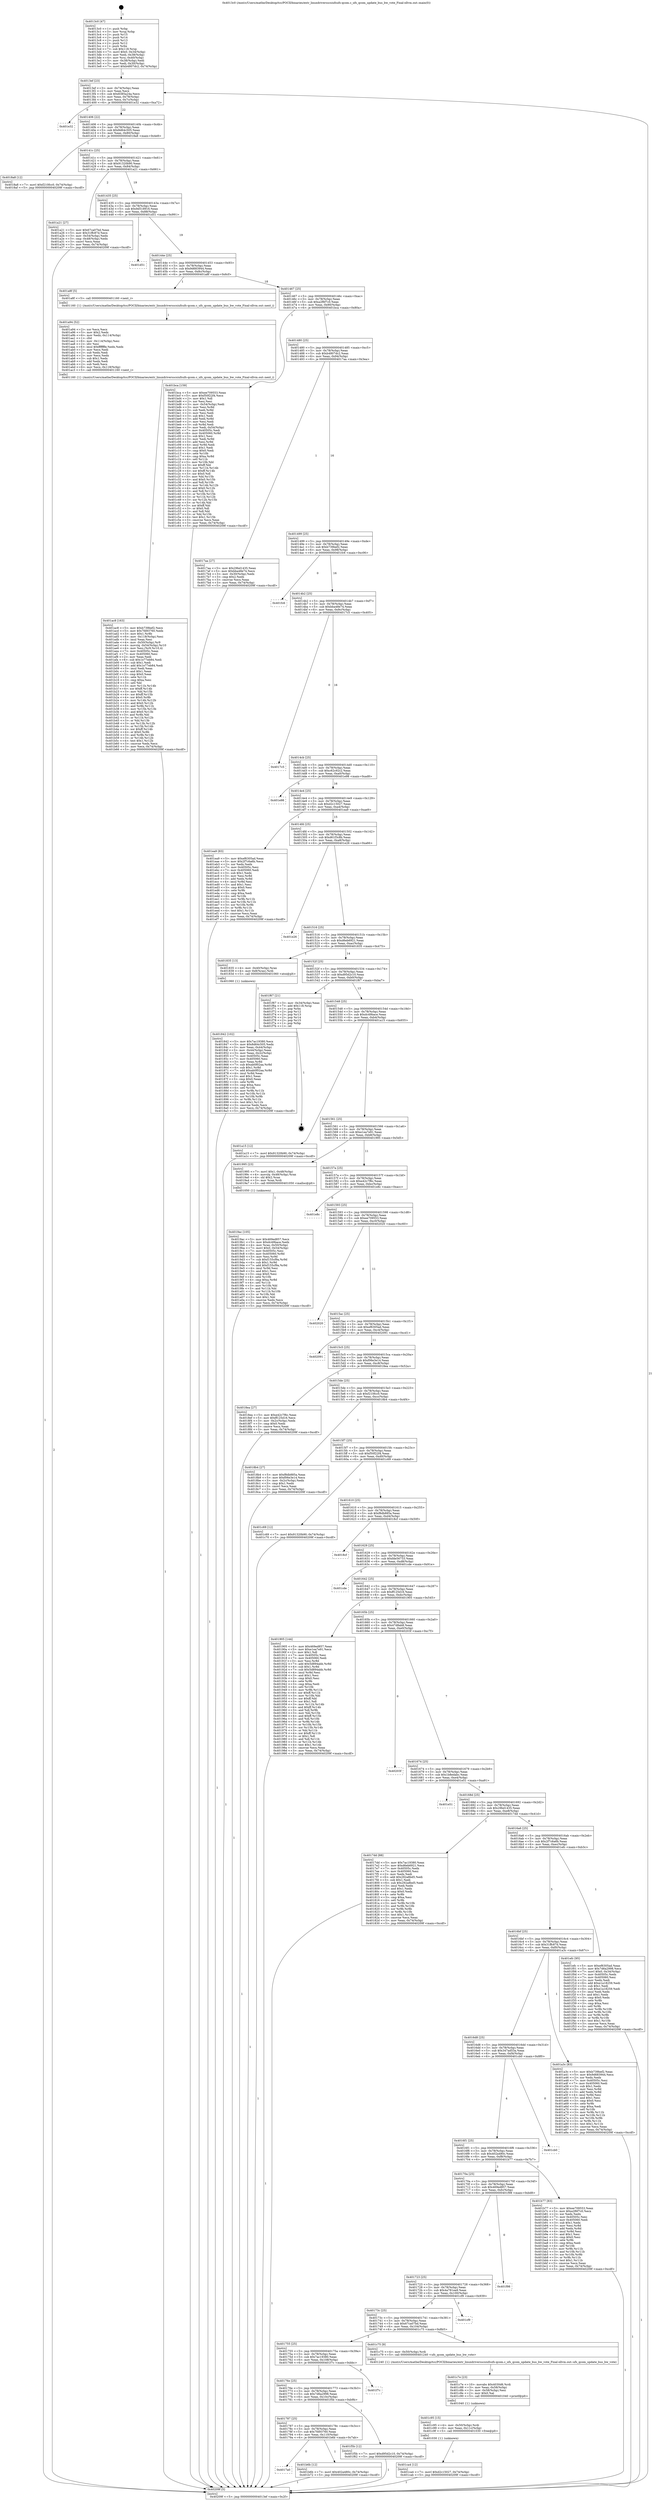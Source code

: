 digraph "0x4013c0" {
  label = "0x4013c0 (/mnt/c/Users/mathe/Desktop/tcc/POCII/binaries/extr_linuxdriversscsiufsufs-qcom.c_ufs_qcom_update_bus_bw_vote_Final-ollvm.out::main(0))"
  labelloc = "t"
  node[shape=record]

  Entry [label="",width=0.3,height=0.3,shape=circle,fillcolor=black,style=filled]
  "0x4013ef" [label="{
     0x4013ef [23]\l
     | [instrs]\l
     &nbsp;&nbsp;0x4013ef \<+3\>: mov -0x74(%rbp),%eax\l
     &nbsp;&nbsp;0x4013f2 \<+2\>: mov %eax,%ecx\l
     &nbsp;&nbsp;0x4013f4 \<+6\>: sub $0x8385a24a,%ecx\l
     &nbsp;&nbsp;0x4013fa \<+3\>: mov %eax,-0x78(%rbp)\l
     &nbsp;&nbsp;0x4013fd \<+3\>: mov %ecx,-0x7c(%rbp)\l
     &nbsp;&nbsp;0x401400 \<+6\>: je 0000000000401e32 \<main+0xa72\>\l
  }"]
  "0x401e32" [label="{
     0x401e32\l
  }", style=dashed]
  "0x401406" [label="{
     0x401406 [22]\l
     | [instrs]\l
     &nbsp;&nbsp;0x401406 \<+5\>: jmp 000000000040140b \<main+0x4b\>\l
     &nbsp;&nbsp;0x40140b \<+3\>: mov -0x78(%rbp),%eax\l
     &nbsp;&nbsp;0x40140e \<+5\>: sub $0x8d64c505,%eax\l
     &nbsp;&nbsp;0x401413 \<+3\>: mov %eax,-0x80(%rbp)\l
     &nbsp;&nbsp;0x401416 \<+6\>: je 00000000004018a8 \<main+0x4e8\>\l
  }"]
  Exit [label="",width=0.3,height=0.3,shape=circle,fillcolor=black,style=filled,peripheries=2]
  "0x4018a8" [label="{
     0x4018a8 [12]\l
     | [instrs]\l
     &nbsp;&nbsp;0x4018a8 \<+7\>: movl $0xf210fcc0,-0x74(%rbp)\l
     &nbsp;&nbsp;0x4018af \<+5\>: jmp 000000000040209f \<main+0xcdf\>\l
  }"]
  "0x40141c" [label="{
     0x40141c [25]\l
     | [instrs]\l
     &nbsp;&nbsp;0x40141c \<+5\>: jmp 0000000000401421 \<main+0x61\>\l
     &nbsp;&nbsp;0x401421 \<+3\>: mov -0x78(%rbp),%eax\l
     &nbsp;&nbsp;0x401424 \<+5\>: sub $0x91320b90,%eax\l
     &nbsp;&nbsp;0x401429 \<+6\>: mov %eax,-0x84(%rbp)\l
     &nbsp;&nbsp;0x40142f \<+6\>: je 0000000000401a21 \<main+0x661\>\l
  }"]
  "0x401ca4" [label="{
     0x401ca4 [12]\l
     | [instrs]\l
     &nbsp;&nbsp;0x401ca4 \<+7\>: movl $0xd2c15027,-0x74(%rbp)\l
     &nbsp;&nbsp;0x401cab \<+5\>: jmp 000000000040209f \<main+0xcdf\>\l
  }"]
  "0x401a21" [label="{
     0x401a21 [27]\l
     | [instrs]\l
     &nbsp;&nbsp;0x401a21 \<+5\>: mov $0x67ca07bd,%eax\l
     &nbsp;&nbsp;0x401a26 \<+5\>: mov $0x31ffc87d,%ecx\l
     &nbsp;&nbsp;0x401a2b \<+3\>: mov -0x54(%rbp),%edx\l
     &nbsp;&nbsp;0x401a2e \<+3\>: cmp -0x48(%rbp),%edx\l
     &nbsp;&nbsp;0x401a31 \<+3\>: cmovl %ecx,%eax\l
     &nbsp;&nbsp;0x401a34 \<+3\>: mov %eax,-0x74(%rbp)\l
     &nbsp;&nbsp;0x401a37 \<+5\>: jmp 000000000040209f \<main+0xcdf\>\l
  }"]
  "0x401435" [label="{
     0x401435 [25]\l
     | [instrs]\l
     &nbsp;&nbsp;0x401435 \<+5\>: jmp 000000000040143a \<main+0x7a\>\l
     &nbsp;&nbsp;0x40143a \<+3\>: mov -0x78(%rbp),%eax\l
     &nbsp;&nbsp;0x40143d \<+5\>: sub $0x9d518916,%eax\l
     &nbsp;&nbsp;0x401442 \<+6\>: mov %eax,-0x88(%rbp)\l
     &nbsp;&nbsp;0x401448 \<+6\>: je 0000000000401d51 \<main+0x991\>\l
  }"]
  "0x401c95" [label="{
     0x401c95 [15]\l
     | [instrs]\l
     &nbsp;&nbsp;0x401c95 \<+4\>: mov -0x50(%rbp),%rdi\l
     &nbsp;&nbsp;0x401c99 \<+6\>: mov %eax,-0x11c(%rbp)\l
     &nbsp;&nbsp;0x401c9f \<+5\>: call 0000000000401030 \<free@plt\>\l
     | [calls]\l
     &nbsp;&nbsp;0x401030 \{1\} (unknown)\l
  }"]
  "0x401d51" [label="{
     0x401d51\l
  }", style=dashed]
  "0x40144e" [label="{
     0x40144e [25]\l
     | [instrs]\l
     &nbsp;&nbsp;0x40144e \<+5\>: jmp 0000000000401453 \<main+0x93\>\l
     &nbsp;&nbsp;0x401453 \<+3\>: mov -0x78(%rbp),%eax\l
     &nbsp;&nbsp;0x401456 \<+5\>: sub $0x9d683944,%eax\l
     &nbsp;&nbsp;0x40145b \<+6\>: mov %eax,-0x8c(%rbp)\l
     &nbsp;&nbsp;0x401461 \<+6\>: je 0000000000401a8f \<main+0x6cf\>\l
  }"]
  "0x401c7e" [label="{
     0x401c7e [23]\l
     | [instrs]\l
     &nbsp;&nbsp;0x401c7e \<+10\>: movabs $0x4030d6,%rdi\l
     &nbsp;&nbsp;0x401c88 \<+3\>: mov %eax,-0x58(%rbp)\l
     &nbsp;&nbsp;0x401c8b \<+3\>: mov -0x58(%rbp),%esi\l
     &nbsp;&nbsp;0x401c8e \<+2\>: mov $0x0,%al\l
     &nbsp;&nbsp;0x401c90 \<+5\>: call 0000000000401040 \<printf@plt\>\l
     | [calls]\l
     &nbsp;&nbsp;0x401040 \{1\} (unknown)\l
  }"]
  "0x401a8f" [label="{
     0x401a8f [5]\l
     | [instrs]\l
     &nbsp;&nbsp;0x401a8f \<+5\>: call 0000000000401160 \<next_i\>\l
     | [calls]\l
     &nbsp;&nbsp;0x401160 \{1\} (/mnt/c/Users/mathe/Desktop/tcc/POCII/binaries/extr_linuxdriversscsiufsufs-qcom.c_ufs_qcom_update_bus_bw_vote_Final-ollvm.out::next_i)\l
  }"]
  "0x401467" [label="{
     0x401467 [25]\l
     | [instrs]\l
     &nbsp;&nbsp;0x401467 \<+5\>: jmp 000000000040146c \<main+0xac\>\l
     &nbsp;&nbsp;0x40146c \<+3\>: mov -0x78(%rbp),%eax\l
     &nbsp;&nbsp;0x40146f \<+5\>: sub $0xa2f6f7c0,%eax\l
     &nbsp;&nbsp;0x401474 \<+6\>: mov %eax,-0x90(%rbp)\l
     &nbsp;&nbsp;0x40147a \<+6\>: je 0000000000401bca \<main+0x80a\>\l
  }"]
  "0x4017a0" [label="{
     0x4017a0\l
  }", style=dashed]
  "0x401bca" [label="{
     0x401bca [159]\l
     | [instrs]\l
     &nbsp;&nbsp;0x401bca \<+5\>: mov $0xee709553,%eax\l
     &nbsp;&nbsp;0x401bcf \<+5\>: mov $0xf50f22f4,%ecx\l
     &nbsp;&nbsp;0x401bd4 \<+2\>: mov $0x1,%dl\l
     &nbsp;&nbsp;0x401bd6 \<+2\>: xor %esi,%esi\l
     &nbsp;&nbsp;0x401bd8 \<+3\>: mov -0x54(%rbp),%edi\l
     &nbsp;&nbsp;0x401bdb \<+3\>: mov %esi,%r8d\l
     &nbsp;&nbsp;0x401bde \<+3\>: sub %edi,%r8d\l
     &nbsp;&nbsp;0x401be1 \<+2\>: mov %esi,%edi\l
     &nbsp;&nbsp;0x401be3 \<+3\>: sub $0x1,%edi\l
     &nbsp;&nbsp;0x401be6 \<+3\>: add %edi,%r8d\l
     &nbsp;&nbsp;0x401be9 \<+2\>: mov %esi,%edi\l
     &nbsp;&nbsp;0x401beb \<+3\>: sub %r8d,%edi\l
     &nbsp;&nbsp;0x401bee \<+3\>: mov %edi,-0x54(%rbp)\l
     &nbsp;&nbsp;0x401bf1 \<+7\>: mov 0x40505c,%edi\l
     &nbsp;&nbsp;0x401bf8 \<+8\>: mov 0x405060,%r8d\l
     &nbsp;&nbsp;0x401c00 \<+3\>: sub $0x1,%esi\l
     &nbsp;&nbsp;0x401c03 \<+3\>: mov %edi,%r9d\l
     &nbsp;&nbsp;0x401c06 \<+3\>: add %esi,%r9d\l
     &nbsp;&nbsp;0x401c09 \<+4\>: imul %r9d,%edi\l
     &nbsp;&nbsp;0x401c0d \<+3\>: and $0x1,%edi\l
     &nbsp;&nbsp;0x401c10 \<+3\>: cmp $0x0,%edi\l
     &nbsp;&nbsp;0x401c13 \<+4\>: sete %r10b\l
     &nbsp;&nbsp;0x401c17 \<+4\>: cmp $0xa,%r8d\l
     &nbsp;&nbsp;0x401c1b \<+4\>: setl %r11b\l
     &nbsp;&nbsp;0x401c1f \<+3\>: mov %r10b,%bl\l
     &nbsp;&nbsp;0x401c22 \<+3\>: xor $0xff,%bl\l
     &nbsp;&nbsp;0x401c25 \<+3\>: mov %r11b,%r14b\l
     &nbsp;&nbsp;0x401c28 \<+4\>: xor $0xff,%r14b\l
     &nbsp;&nbsp;0x401c2c \<+3\>: xor $0x0,%dl\l
     &nbsp;&nbsp;0x401c2f \<+3\>: mov %bl,%r15b\l
     &nbsp;&nbsp;0x401c32 \<+4\>: and $0x0,%r15b\l
     &nbsp;&nbsp;0x401c36 \<+3\>: and %dl,%r10b\l
     &nbsp;&nbsp;0x401c39 \<+3\>: mov %r14b,%r12b\l
     &nbsp;&nbsp;0x401c3c \<+4\>: and $0x0,%r12b\l
     &nbsp;&nbsp;0x401c40 \<+3\>: and %dl,%r11b\l
     &nbsp;&nbsp;0x401c43 \<+3\>: or %r10b,%r15b\l
     &nbsp;&nbsp;0x401c46 \<+3\>: or %r11b,%r12b\l
     &nbsp;&nbsp;0x401c49 \<+3\>: xor %r12b,%r15b\l
     &nbsp;&nbsp;0x401c4c \<+3\>: or %r14b,%bl\l
     &nbsp;&nbsp;0x401c4f \<+3\>: xor $0xff,%bl\l
     &nbsp;&nbsp;0x401c52 \<+3\>: or $0x0,%dl\l
     &nbsp;&nbsp;0x401c55 \<+2\>: and %dl,%bl\l
     &nbsp;&nbsp;0x401c57 \<+3\>: or %bl,%r15b\l
     &nbsp;&nbsp;0x401c5a \<+4\>: test $0x1,%r15b\l
     &nbsp;&nbsp;0x401c5e \<+3\>: cmovne %ecx,%eax\l
     &nbsp;&nbsp;0x401c61 \<+3\>: mov %eax,-0x74(%rbp)\l
     &nbsp;&nbsp;0x401c64 \<+5\>: jmp 000000000040209f \<main+0xcdf\>\l
  }"]
  "0x401480" [label="{
     0x401480 [25]\l
     | [instrs]\l
     &nbsp;&nbsp;0x401480 \<+5\>: jmp 0000000000401485 \<main+0xc5\>\l
     &nbsp;&nbsp;0x401485 \<+3\>: mov -0x78(%rbp),%eax\l
     &nbsp;&nbsp;0x401488 \<+5\>: sub $0xb4807dc2,%eax\l
     &nbsp;&nbsp;0x40148d \<+6\>: mov %eax,-0x94(%rbp)\l
     &nbsp;&nbsp;0x401493 \<+6\>: je 00000000004017aa \<main+0x3ea\>\l
  }"]
  "0x401b6b" [label="{
     0x401b6b [12]\l
     | [instrs]\l
     &nbsp;&nbsp;0x401b6b \<+7\>: movl $0x402a480c,-0x74(%rbp)\l
     &nbsp;&nbsp;0x401b72 \<+5\>: jmp 000000000040209f \<main+0xcdf\>\l
  }"]
  "0x4017aa" [label="{
     0x4017aa [27]\l
     | [instrs]\l
     &nbsp;&nbsp;0x4017aa \<+5\>: mov $0x29bd1435,%eax\l
     &nbsp;&nbsp;0x4017af \<+5\>: mov $0xbba48e74,%ecx\l
     &nbsp;&nbsp;0x4017b4 \<+3\>: mov -0x30(%rbp),%edx\l
     &nbsp;&nbsp;0x4017b7 \<+3\>: cmp $0x2,%edx\l
     &nbsp;&nbsp;0x4017ba \<+3\>: cmovne %ecx,%eax\l
     &nbsp;&nbsp;0x4017bd \<+3\>: mov %eax,-0x74(%rbp)\l
     &nbsp;&nbsp;0x4017c0 \<+5\>: jmp 000000000040209f \<main+0xcdf\>\l
  }"]
  "0x401499" [label="{
     0x401499 [25]\l
     | [instrs]\l
     &nbsp;&nbsp;0x401499 \<+5\>: jmp 000000000040149e \<main+0xde\>\l
     &nbsp;&nbsp;0x40149e \<+3\>: mov -0x78(%rbp),%eax\l
     &nbsp;&nbsp;0x4014a1 \<+5\>: sub $0xb739bef2,%eax\l
     &nbsp;&nbsp;0x4014a6 \<+6\>: mov %eax,-0x98(%rbp)\l
     &nbsp;&nbsp;0x4014ac \<+6\>: je 0000000000401fc6 \<main+0xc06\>\l
  }"]
  "0x40209f" [label="{
     0x40209f [5]\l
     | [instrs]\l
     &nbsp;&nbsp;0x40209f \<+5\>: jmp 00000000004013ef \<main+0x2f\>\l
  }"]
  "0x4013c0" [label="{
     0x4013c0 [47]\l
     | [instrs]\l
     &nbsp;&nbsp;0x4013c0 \<+1\>: push %rbp\l
     &nbsp;&nbsp;0x4013c1 \<+3\>: mov %rsp,%rbp\l
     &nbsp;&nbsp;0x4013c4 \<+2\>: push %r15\l
     &nbsp;&nbsp;0x4013c6 \<+2\>: push %r14\l
     &nbsp;&nbsp;0x4013c8 \<+2\>: push %r13\l
     &nbsp;&nbsp;0x4013ca \<+2\>: push %r12\l
     &nbsp;&nbsp;0x4013cc \<+1\>: push %rbx\l
     &nbsp;&nbsp;0x4013cd \<+7\>: sub $0x118,%rsp\l
     &nbsp;&nbsp;0x4013d4 \<+7\>: movl $0x0,-0x34(%rbp)\l
     &nbsp;&nbsp;0x4013db \<+3\>: mov %edi,-0x38(%rbp)\l
     &nbsp;&nbsp;0x4013de \<+4\>: mov %rsi,-0x40(%rbp)\l
     &nbsp;&nbsp;0x4013e2 \<+3\>: mov -0x38(%rbp),%edi\l
     &nbsp;&nbsp;0x4013e5 \<+3\>: mov %edi,-0x30(%rbp)\l
     &nbsp;&nbsp;0x4013e8 \<+7\>: movl $0xb4807dc2,-0x74(%rbp)\l
  }"]
  "0x401787" [label="{
     0x401787 [25]\l
     | [instrs]\l
     &nbsp;&nbsp;0x401787 \<+5\>: jmp 000000000040178c \<main+0x3cc\>\l
     &nbsp;&nbsp;0x40178c \<+3\>: mov -0x78(%rbp),%eax\l
     &nbsp;&nbsp;0x40178f \<+5\>: sub $0x7fd93760,%eax\l
     &nbsp;&nbsp;0x401794 \<+6\>: mov %eax,-0x110(%rbp)\l
     &nbsp;&nbsp;0x40179a \<+6\>: je 0000000000401b6b \<main+0x7ab\>\l
  }"]
  "0x401fc6" [label="{
     0x401fc6\l
  }", style=dashed]
  "0x4014b2" [label="{
     0x4014b2 [25]\l
     | [instrs]\l
     &nbsp;&nbsp;0x4014b2 \<+5\>: jmp 00000000004014b7 \<main+0xf7\>\l
     &nbsp;&nbsp;0x4014b7 \<+3\>: mov -0x78(%rbp),%eax\l
     &nbsp;&nbsp;0x4014ba \<+5\>: sub $0xbba48e74,%eax\l
     &nbsp;&nbsp;0x4014bf \<+6\>: mov %eax,-0x9c(%rbp)\l
     &nbsp;&nbsp;0x4014c5 \<+6\>: je 00000000004017c5 \<main+0x405\>\l
  }"]
  "0x401f5b" [label="{
     0x401f5b [12]\l
     | [instrs]\l
     &nbsp;&nbsp;0x401f5b \<+7\>: movl $0xd95d2c10,-0x74(%rbp)\l
     &nbsp;&nbsp;0x401f62 \<+5\>: jmp 000000000040209f \<main+0xcdf\>\l
  }"]
  "0x4017c5" [label="{
     0x4017c5\l
  }", style=dashed]
  "0x4014cb" [label="{
     0x4014cb [25]\l
     | [instrs]\l
     &nbsp;&nbsp;0x4014cb \<+5\>: jmp 00000000004014d0 \<main+0x110\>\l
     &nbsp;&nbsp;0x4014d0 \<+3\>: mov -0x78(%rbp),%eax\l
     &nbsp;&nbsp;0x4014d3 \<+5\>: sub $0xc62c92c2,%eax\l
     &nbsp;&nbsp;0x4014d8 \<+6\>: mov %eax,-0xa0(%rbp)\l
     &nbsp;&nbsp;0x4014de \<+6\>: je 0000000000401e98 \<main+0xad8\>\l
  }"]
  "0x40176e" [label="{
     0x40176e [25]\l
     | [instrs]\l
     &nbsp;&nbsp;0x40176e \<+5\>: jmp 0000000000401773 \<main+0x3b3\>\l
     &nbsp;&nbsp;0x401773 \<+3\>: mov -0x78(%rbp),%eax\l
     &nbsp;&nbsp;0x401776 \<+5\>: sub $0x7d6a2998,%eax\l
     &nbsp;&nbsp;0x40177b \<+6\>: mov %eax,-0x10c(%rbp)\l
     &nbsp;&nbsp;0x401781 \<+6\>: je 0000000000401f5b \<main+0xb9b\>\l
  }"]
  "0x401e98" [label="{
     0x401e98\l
  }", style=dashed]
  "0x4014e4" [label="{
     0x4014e4 [25]\l
     | [instrs]\l
     &nbsp;&nbsp;0x4014e4 \<+5\>: jmp 00000000004014e9 \<main+0x129\>\l
     &nbsp;&nbsp;0x4014e9 \<+3\>: mov -0x78(%rbp),%eax\l
     &nbsp;&nbsp;0x4014ec \<+5\>: sub $0xd2c15027,%eax\l
     &nbsp;&nbsp;0x4014f1 \<+6\>: mov %eax,-0xa4(%rbp)\l
     &nbsp;&nbsp;0x4014f7 \<+6\>: je 0000000000401ea9 \<main+0xae9\>\l
  }"]
  "0x401f7c" [label="{
     0x401f7c\l
  }", style=dashed]
  "0x401ea9" [label="{
     0x401ea9 [83]\l
     | [instrs]\l
     &nbsp;&nbsp;0x401ea9 \<+5\>: mov $0xef6305ad,%eax\l
     &nbsp;&nbsp;0x401eae \<+5\>: mov $0x2f7c6a6b,%ecx\l
     &nbsp;&nbsp;0x401eb3 \<+2\>: xor %edx,%edx\l
     &nbsp;&nbsp;0x401eb5 \<+7\>: mov 0x40505c,%esi\l
     &nbsp;&nbsp;0x401ebc \<+7\>: mov 0x405060,%edi\l
     &nbsp;&nbsp;0x401ec3 \<+3\>: sub $0x1,%edx\l
     &nbsp;&nbsp;0x401ec6 \<+3\>: mov %esi,%r8d\l
     &nbsp;&nbsp;0x401ec9 \<+3\>: add %edx,%r8d\l
     &nbsp;&nbsp;0x401ecc \<+4\>: imul %r8d,%esi\l
     &nbsp;&nbsp;0x401ed0 \<+3\>: and $0x1,%esi\l
     &nbsp;&nbsp;0x401ed3 \<+3\>: cmp $0x0,%esi\l
     &nbsp;&nbsp;0x401ed6 \<+4\>: sete %r9b\l
     &nbsp;&nbsp;0x401eda \<+3\>: cmp $0xa,%edi\l
     &nbsp;&nbsp;0x401edd \<+4\>: setl %r10b\l
     &nbsp;&nbsp;0x401ee1 \<+3\>: mov %r9b,%r11b\l
     &nbsp;&nbsp;0x401ee4 \<+3\>: and %r10b,%r11b\l
     &nbsp;&nbsp;0x401ee7 \<+3\>: xor %r10b,%r9b\l
     &nbsp;&nbsp;0x401eea \<+3\>: or %r9b,%r11b\l
     &nbsp;&nbsp;0x401eed \<+4\>: test $0x1,%r11b\l
     &nbsp;&nbsp;0x401ef1 \<+3\>: cmovne %ecx,%eax\l
     &nbsp;&nbsp;0x401ef4 \<+3\>: mov %eax,-0x74(%rbp)\l
     &nbsp;&nbsp;0x401ef7 \<+5\>: jmp 000000000040209f \<main+0xcdf\>\l
  }"]
  "0x4014fd" [label="{
     0x4014fd [25]\l
     | [instrs]\l
     &nbsp;&nbsp;0x4014fd \<+5\>: jmp 0000000000401502 \<main+0x142\>\l
     &nbsp;&nbsp;0x401502 \<+3\>: mov -0x78(%rbp),%eax\l
     &nbsp;&nbsp;0x401505 \<+5\>: sub $0xd61f3c8b,%eax\l
     &nbsp;&nbsp;0x40150a \<+6\>: mov %eax,-0xa8(%rbp)\l
     &nbsp;&nbsp;0x401510 \<+6\>: je 0000000000401e26 \<main+0xa66\>\l
  }"]
  "0x401755" [label="{
     0x401755 [25]\l
     | [instrs]\l
     &nbsp;&nbsp;0x401755 \<+5\>: jmp 000000000040175a \<main+0x39a\>\l
     &nbsp;&nbsp;0x40175a \<+3\>: mov -0x78(%rbp),%eax\l
     &nbsp;&nbsp;0x40175d \<+5\>: sub $0x7ac19380,%eax\l
     &nbsp;&nbsp;0x401762 \<+6\>: mov %eax,-0x108(%rbp)\l
     &nbsp;&nbsp;0x401768 \<+6\>: je 0000000000401f7c \<main+0xbbc\>\l
  }"]
  "0x401e26" [label="{
     0x401e26\l
  }", style=dashed]
  "0x401516" [label="{
     0x401516 [25]\l
     | [instrs]\l
     &nbsp;&nbsp;0x401516 \<+5\>: jmp 000000000040151b \<main+0x15b\>\l
     &nbsp;&nbsp;0x40151b \<+3\>: mov -0x78(%rbp),%eax\l
     &nbsp;&nbsp;0x40151e \<+5\>: sub $0xd6eb6921,%eax\l
     &nbsp;&nbsp;0x401523 \<+6\>: mov %eax,-0xac(%rbp)\l
     &nbsp;&nbsp;0x401529 \<+6\>: je 0000000000401835 \<main+0x475\>\l
  }"]
  "0x401c75" [label="{
     0x401c75 [9]\l
     | [instrs]\l
     &nbsp;&nbsp;0x401c75 \<+4\>: mov -0x50(%rbp),%rdi\l
     &nbsp;&nbsp;0x401c79 \<+5\>: call 0000000000401240 \<ufs_qcom_update_bus_bw_vote\>\l
     | [calls]\l
     &nbsp;&nbsp;0x401240 \{1\} (/mnt/c/Users/mathe/Desktop/tcc/POCII/binaries/extr_linuxdriversscsiufsufs-qcom.c_ufs_qcom_update_bus_bw_vote_Final-ollvm.out::ufs_qcom_update_bus_bw_vote)\l
  }"]
  "0x401835" [label="{
     0x401835 [13]\l
     | [instrs]\l
     &nbsp;&nbsp;0x401835 \<+4\>: mov -0x40(%rbp),%rax\l
     &nbsp;&nbsp;0x401839 \<+4\>: mov 0x8(%rax),%rdi\l
     &nbsp;&nbsp;0x40183d \<+5\>: call 0000000000401060 \<atoi@plt\>\l
     | [calls]\l
     &nbsp;&nbsp;0x401060 \{1\} (unknown)\l
  }"]
  "0x40152f" [label="{
     0x40152f [25]\l
     | [instrs]\l
     &nbsp;&nbsp;0x40152f \<+5\>: jmp 0000000000401534 \<main+0x174\>\l
     &nbsp;&nbsp;0x401534 \<+3\>: mov -0x78(%rbp),%eax\l
     &nbsp;&nbsp;0x401537 \<+5\>: sub $0xd95d2c10,%eax\l
     &nbsp;&nbsp;0x40153c \<+6\>: mov %eax,-0xb0(%rbp)\l
     &nbsp;&nbsp;0x401542 \<+6\>: je 0000000000401f67 \<main+0xba7\>\l
  }"]
  "0x40173c" [label="{
     0x40173c [25]\l
     | [instrs]\l
     &nbsp;&nbsp;0x40173c \<+5\>: jmp 0000000000401741 \<main+0x381\>\l
     &nbsp;&nbsp;0x401741 \<+3\>: mov -0x78(%rbp),%eax\l
     &nbsp;&nbsp;0x401744 \<+5\>: sub $0x67ca07bd,%eax\l
     &nbsp;&nbsp;0x401749 \<+6\>: mov %eax,-0x104(%rbp)\l
     &nbsp;&nbsp;0x40174f \<+6\>: je 0000000000401c75 \<main+0x8b5\>\l
  }"]
  "0x401f67" [label="{
     0x401f67 [21]\l
     | [instrs]\l
     &nbsp;&nbsp;0x401f67 \<+3\>: mov -0x34(%rbp),%eax\l
     &nbsp;&nbsp;0x401f6a \<+7\>: add $0x118,%rsp\l
     &nbsp;&nbsp;0x401f71 \<+1\>: pop %rbx\l
     &nbsp;&nbsp;0x401f72 \<+2\>: pop %r12\l
     &nbsp;&nbsp;0x401f74 \<+2\>: pop %r13\l
     &nbsp;&nbsp;0x401f76 \<+2\>: pop %r14\l
     &nbsp;&nbsp;0x401f78 \<+2\>: pop %r15\l
     &nbsp;&nbsp;0x401f7a \<+1\>: pop %rbp\l
     &nbsp;&nbsp;0x401f7b \<+1\>: ret\l
  }"]
  "0x401548" [label="{
     0x401548 [25]\l
     | [instrs]\l
     &nbsp;&nbsp;0x401548 \<+5\>: jmp 000000000040154d \<main+0x18d\>\l
     &nbsp;&nbsp;0x40154d \<+3\>: mov -0x78(%rbp),%eax\l
     &nbsp;&nbsp;0x401550 \<+5\>: sub $0xdc49bace,%eax\l
     &nbsp;&nbsp;0x401555 \<+6\>: mov %eax,-0xb4(%rbp)\l
     &nbsp;&nbsp;0x40155b \<+6\>: je 0000000000401a15 \<main+0x655\>\l
  }"]
  "0x401cf9" [label="{
     0x401cf9\l
  }", style=dashed]
  "0x401a15" [label="{
     0x401a15 [12]\l
     | [instrs]\l
     &nbsp;&nbsp;0x401a15 \<+7\>: movl $0x91320b90,-0x74(%rbp)\l
     &nbsp;&nbsp;0x401a1c \<+5\>: jmp 000000000040209f \<main+0xcdf\>\l
  }"]
  "0x401561" [label="{
     0x401561 [25]\l
     | [instrs]\l
     &nbsp;&nbsp;0x401561 \<+5\>: jmp 0000000000401566 \<main+0x1a6\>\l
     &nbsp;&nbsp;0x401566 \<+3\>: mov -0x78(%rbp),%eax\l
     &nbsp;&nbsp;0x401569 \<+5\>: sub $0xe1ea7e91,%eax\l
     &nbsp;&nbsp;0x40156e \<+6\>: mov %eax,-0xb8(%rbp)\l
     &nbsp;&nbsp;0x401574 \<+6\>: je 0000000000401995 \<main+0x5d5\>\l
  }"]
  "0x401723" [label="{
     0x401723 [25]\l
     | [instrs]\l
     &nbsp;&nbsp;0x401723 \<+5\>: jmp 0000000000401728 \<main+0x368\>\l
     &nbsp;&nbsp;0x401728 \<+3\>: mov -0x78(%rbp),%eax\l
     &nbsp;&nbsp;0x40172b \<+5\>: sub $0x4a781ea9,%eax\l
     &nbsp;&nbsp;0x401730 \<+6\>: mov %eax,-0x100(%rbp)\l
     &nbsp;&nbsp;0x401736 \<+6\>: je 0000000000401cf9 \<main+0x939\>\l
  }"]
  "0x401995" [label="{
     0x401995 [23]\l
     | [instrs]\l
     &nbsp;&nbsp;0x401995 \<+7\>: movl $0x1,-0x48(%rbp)\l
     &nbsp;&nbsp;0x40199c \<+4\>: movslq -0x48(%rbp),%rax\l
     &nbsp;&nbsp;0x4019a0 \<+4\>: shl $0x2,%rax\l
     &nbsp;&nbsp;0x4019a4 \<+3\>: mov %rax,%rdi\l
     &nbsp;&nbsp;0x4019a7 \<+5\>: call 0000000000401050 \<malloc@plt\>\l
     | [calls]\l
     &nbsp;&nbsp;0x401050 \{1\} (unknown)\l
  }"]
  "0x40157a" [label="{
     0x40157a [25]\l
     | [instrs]\l
     &nbsp;&nbsp;0x40157a \<+5\>: jmp 000000000040157f \<main+0x1bf\>\l
     &nbsp;&nbsp;0x40157f \<+3\>: mov -0x78(%rbp),%eax\l
     &nbsp;&nbsp;0x401582 \<+5\>: sub $0xe42c7f6c,%eax\l
     &nbsp;&nbsp;0x401587 \<+6\>: mov %eax,-0xbc(%rbp)\l
     &nbsp;&nbsp;0x40158d \<+6\>: je 0000000000401e8c \<main+0xacc\>\l
  }"]
  "0x401f98" [label="{
     0x401f98\l
  }", style=dashed]
  "0x401e8c" [label="{
     0x401e8c\l
  }", style=dashed]
  "0x401593" [label="{
     0x401593 [25]\l
     | [instrs]\l
     &nbsp;&nbsp;0x401593 \<+5\>: jmp 0000000000401598 \<main+0x1d8\>\l
     &nbsp;&nbsp;0x401598 \<+3\>: mov -0x78(%rbp),%eax\l
     &nbsp;&nbsp;0x40159b \<+5\>: sub $0xee709553,%eax\l
     &nbsp;&nbsp;0x4015a0 \<+6\>: mov %eax,-0xc0(%rbp)\l
     &nbsp;&nbsp;0x4015a6 \<+6\>: je 0000000000402020 \<main+0xc60\>\l
  }"]
  "0x40170a" [label="{
     0x40170a [25]\l
     | [instrs]\l
     &nbsp;&nbsp;0x40170a \<+5\>: jmp 000000000040170f \<main+0x34f\>\l
     &nbsp;&nbsp;0x40170f \<+3\>: mov -0x78(%rbp),%eax\l
     &nbsp;&nbsp;0x401712 \<+5\>: sub $0x469ed857,%eax\l
     &nbsp;&nbsp;0x401717 \<+6\>: mov %eax,-0xfc(%rbp)\l
     &nbsp;&nbsp;0x40171d \<+6\>: je 0000000000401f98 \<main+0xbd8\>\l
  }"]
  "0x402020" [label="{
     0x402020\l
  }", style=dashed]
  "0x4015ac" [label="{
     0x4015ac [25]\l
     | [instrs]\l
     &nbsp;&nbsp;0x4015ac \<+5\>: jmp 00000000004015b1 \<main+0x1f1\>\l
     &nbsp;&nbsp;0x4015b1 \<+3\>: mov -0x78(%rbp),%eax\l
     &nbsp;&nbsp;0x4015b4 \<+5\>: sub $0xef6305ad,%eax\l
     &nbsp;&nbsp;0x4015b9 \<+6\>: mov %eax,-0xc4(%rbp)\l
     &nbsp;&nbsp;0x4015bf \<+6\>: je 0000000000402091 \<main+0xcd1\>\l
  }"]
  "0x401b77" [label="{
     0x401b77 [83]\l
     | [instrs]\l
     &nbsp;&nbsp;0x401b77 \<+5\>: mov $0xee709553,%eax\l
     &nbsp;&nbsp;0x401b7c \<+5\>: mov $0xa2f6f7c0,%ecx\l
     &nbsp;&nbsp;0x401b81 \<+2\>: xor %edx,%edx\l
     &nbsp;&nbsp;0x401b83 \<+7\>: mov 0x40505c,%esi\l
     &nbsp;&nbsp;0x401b8a \<+7\>: mov 0x405060,%edi\l
     &nbsp;&nbsp;0x401b91 \<+3\>: sub $0x1,%edx\l
     &nbsp;&nbsp;0x401b94 \<+3\>: mov %esi,%r8d\l
     &nbsp;&nbsp;0x401b97 \<+3\>: add %edx,%r8d\l
     &nbsp;&nbsp;0x401b9a \<+4\>: imul %r8d,%esi\l
     &nbsp;&nbsp;0x401b9e \<+3\>: and $0x1,%esi\l
     &nbsp;&nbsp;0x401ba1 \<+3\>: cmp $0x0,%esi\l
     &nbsp;&nbsp;0x401ba4 \<+4\>: sete %r9b\l
     &nbsp;&nbsp;0x401ba8 \<+3\>: cmp $0xa,%edi\l
     &nbsp;&nbsp;0x401bab \<+4\>: setl %r10b\l
     &nbsp;&nbsp;0x401baf \<+3\>: mov %r9b,%r11b\l
     &nbsp;&nbsp;0x401bb2 \<+3\>: and %r10b,%r11b\l
     &nbsp;&nbsp;0x401bb5 \<+3\>: xor %r10b,%r9b\l
     &nbsp;&nbsp;0x401bb8 \<+3\>: or %r9b,%r11b\l
     &nbsp;&nbsp;0x401bbb \<+4\>: test $0x1,%r11b\l
     &nbsp;&nbsp;0x401bbf \<+3\>: cmovne %ecx,%eax\l
     &nbsp;&nbsp;0x401bc2 \<+3\>: mov %eax,-0x74(%rbp)\l
     &nbsp;&nbsp;0x401bc5 \<+5\>: jmp 000000000040209f \<main+0xcdf\>\l
  }"]
  "0x402091" [label="{
     0x402091\l
  }", style=dashed]
  "0x4015c5" [label="{
     0x4015c5 [25]\l
     | [instrs]\l
     &nbsp;&nbsp;0x4015c5 \<+5\>: jmp 00000000004015ca \<main+0x20a\>\l
     &nbsp;&nbsp;0x4015ca \<+3\>: mov -0x78(%rbp),%eax\l
     &nbsp;&nbsp;0x4015cd \<+5\>: sub $0xf06e3e14,%eax\l
     &nbsp;&nbsp;0x4015d2 \<+6\>: mov %eax,-0xc8(%rbp)\l
     &nbsp;&nbsp;0x4015d8 \<+6\>: je 00000000004018ea \<main+0x52a\>\l
  }"]
  "0x4016f1" [label="{
     0x4016f1 [25]\l
     | [instrs]\l
     &nbsp;&nbsp;0x4016f1 \<+5\>: jmp 00000000004016f6 \<main+0x336\>\l
     &nbsp;&nbsp;0x4016f6 \<+3\>: mov -0x78(%rbp),%eax\l
     &nbsp;&nbsp;0x4016f9 \<+5\>: sub $0x402a480c,%eax\l
     &nbsp;&nbsp;0x4016fe \<+6\>: mov %eax,-0xf8(%rbp)\l
     &nbsp;&nbsp;0x401704 \<+6\>: je 0000000000401b77 \<main+0x7b7\>\l
  }"]
  "0x4018ea" [label="{
     0x4018ea [27]\l
     | [instrs]\l
     &nbsp;&nbsp;0x4018ea \<+5\>: mov $0xe42c7f6c,%eax\l
     &nbsp;&nbsp;0x4018ef \<+5\>: mov $0xff125d16,%ecx\l
     &nbsp;&nbsp;0x4018f4 \<+3\>: mov -0x2c(%rbp),%edx\l
     &nbsp;&nbsp;0x4018f7 \<+3\>: cmp $0x0,%edx\l
     &nbsp;&nbsp;0x4018fa \<+3\>: cmove %ecx,%eax\l
     &nbsp;&nbsp;0x4018fd \<+3\>: mov %eax,-0x74(%rbp)\l
     &nbsp;&nbsp;0x401900 \<+5\>: jmp 000000000040209f \<main+0xcdf\>\l
  }"]
  "0x4015de" [label="{
     0x4015de [25]\l
     | [instrs]\l
     &nbsp;&nbsp;0x4015de \<+5\>: jmp 00000000004015e3 \<main+0x223\>\l
     &nbsp;&nbsp;0x4015e3 \<+3\>: mov -0x78(%rbp),%eax\l
     &nbsp;&nbsp;0x4015e6 \<+5\>: sub $0xf210fcc0,%eax\l
     &nbsp;&nbsp;0x4015eb \<+6\>: mov %eax,-0xcc(%rbp)\l
     &nbsp;&nbsp;0x4015f1 \<+6\>: je 00000000004018b4 \<main+0x4f4\>\l
  }"]
  "0x401cb0" [label="{
     0x401cb0\l
  }", style=dashed]
  "0x4018b4" [label="{
     0x4018b4 [27]\l
     | [instrs]\l
     &nbsp;&nbsp;0x4018b4 \<+5\>: mov $0xf8db885a,%eax\l
     &nbsp;&nbsp;0x4018b9 \<+5\>: mov $0xf06e3e14,%ecx\l
     &nbsp;&nbsp;0x4018be \<+3\>: mov -0x2c(%rbp),%edx\l
     &nbsp;&nbsp;0x4018c1 \<+3\>: cmp $0x1,%edx\l
     &nbsp;&nbsp;0x4018c4 \<+3\>: cmovl %ecx,%eax\l
     &nbsp;&nbsp;0x4018c7 \<+3\>: mov %eax,-0x74(%rbp)\l
     &nbsp;&nbsp;0x4018ca \<+5\>: jmp 000000000040209f \<main+0xcdf\>\l
  }"]
  "0x4015f7" [label="{
     0x4015f7 [25]\l
     | [instrs]\l
     &nbsp;&nbsp;0x4015f7 \<+5\>: jmp 00000000004015fc \<main+0x23c\>\l
     &nbsp;&nbsp;0x4015fc \<+3\>: mov -0x78(%rbp),%eax\l
     &nbsp;&nbsp;0x4015ff \<+5\>: sub $0xf50f22f4,%eax\l
     &nbsp;&nbsp;0x401604 \<+6\>: mov %eax,-0xd0(%rbp)\l
     &nbsp;&nbsp;0x40160a \<+6\>: je 0000000000401c69 \<main+0x8a9\>\l
  }"]
  "0x401ac8" [label="{
     0x401ac8 [163]\l
     | [instrs]\l
     &nbsp;&nbsp;0x401ac8 \<+5\>: mov $0xb739bef2,%ecx\l
     &nbsp;&nbsp;0x401acd \<+5\>: mov $0x7fd93760,%edx\l
     &nbsp;&nbsp;0x401ad2 \<+3\>: mov $0x1,%r8b\l
     &nbsp;&nbsp;0x401ad5 \<+6\>: mov -0x118(%rbp),%esi\l
     &nbsp;&nbsp;0x401adb \<+3\>: imul %eax,%esi\l
     &nbsp;&nbsp;0x401ade \<+4\>: mov -0x50(%rbp),%r9\l
     &nbsp;&nbsp;0x401ae2 \<+4\>: movslq -0x54(%rbp),%r10\l
     &nbsp;&nbsp;0x401ae6 \<+4\>: mov %esi,(%r9,%r10,4)\l
     &nbsp;&nbsp;0x401aea \<+7\>: mov 0x40505c,%eax\l
     &nbsp;&nbsp;0x401af1 \<+7\>: mov 0x405060,%esi\l
     &nbsp;&nbsp;0x401af8 \<+2\>: mov %eax,%edi\l
     &nbsp;&nbsp;0x401afa \<+6\>: sub $0x1e77eb84,%edi\l
     &nbsp;&nbsp;0x401b00 \<+3\>: sub $0x1,%edi\l
     &nbsp;&nbsp;0x401b03 \<+6\>: add $0x1e77eb84,%edi\l
     &nbsp;&nbsp;0x401b09 \<+3\>: imul %edi,%eax\l
     &nbsp;&nbsp;0x401b0c \<+3\>: and $0x1,%eax\l
     &nbsp;&nbsp;0x401b0f \<+3\>: cmp $0x0,%eax\l
     &nbsp;&nbsp;0x401b12 \<+4\>: sete %r11b\l
     &nbsp;&nbsp;0x401b16 \<+3\>: cmp $0xa,%esi\l
     &nbsp;&nbsp;0x401b19 \<+3\>: setl %bl\l
     &nbsp;&nbsp;0x401b1c \<+3\>: mov %r11b,%r14b\l
     &nbsp;&nbsp;0x401b1f \<+4\>: xor $0xff,%r14b\l
     &nbsp;&nbsp;0x401b23 \<+3\>: mov %bl,%r15b\l
     &nbsp;&nbsp;0x401b26 \<+4\>: xor $0xff,%r15b\l
     &nbsp;&nbsp;0x401b2a \<+4\>: xor $0x0,%r8b\l
     &nbsp;&nbsp;0x401b2e \<+3\>: mov %r14b,%r12b\l
     &nbsp;&nbsp;0x401b31 \<+4\>: and $0x0,%r12b\l
     &nbsp;&nbsp;0x401b35 \<+3\>: and %r8b,%r11b\l
     &nbsp;&nbsp;0x401b38 \<+3\>: mov %r15b,%r13b\l
     &nbsp;&nbsp;0x401b3b \<+4\>: and $0x0,%r13b\l
     &nbsp;&nbsp;0x401b3f \<+3\>: and %r8b,%bl\l
     &nbsp;&nbsp;0x401b42 \<+3\>: or %r11b,%r12b\l
     &nbsp;&nbsp;0x401b45 \<+3\>: or %bl,%r13b\l
     &nbsp;&nbsp;0x401b48 \<+3\>: xor %r13b,%r12b\l
     &nbsp;&nbsp;0x401b4b \<+3\>: or %r15b,%r14b\l
     &nbsp;&nbsp;0x401b4e \<+4\>: xor $0xff,%r14b\l
     &nbsp;&nbsp;0x401b52 \<+4\>: or $0x0,%r8b\l
     &nbsp;&nbsp;0x401b56 \<+3\>: and %r8b,%r14b\l
     &nbsp;&nbsp;0x401b59 \<+3\>: or %r14b,%r12b\l
     &nbsp;&nbsp;0x401b5c \<+4\>: test $0x1,%r12b\l
     &nbsp;&nbsp;0x401b60 \<+3\>: cmovne %edx,%ecx\l
     &nbsp;&nbsp;0x401b63 \<+3\>: mov %ecx,-0x74(%rbp)\l
     &nbsp;&nbsp;0x401b66 \<+5\>: jmp 000000000040209f \<main+0xcdf\>\l
  }"]
  "0x401c69" [label="{
     0x401c69 [12]\l
     | [instrs]\l
     &nbsp;&nbsp;0x401c69 \<+7\>: movl $0x91320b90,-0x74(%rbp)\l
     &nbsp;&nbsp;0x401c70 \<+5\>: jmp 000000000040209f \<main+0xcdf\>\l
  }"]
  "0x401610" [label="{
     0x401610 [25]\l
     | [instrs]\l
     &nbsp;&nbsp;0x401610 \<+5\>: jmp 0000000000401615 \<main+0x255\>\l
     &nbsp;&nbsp;0x401615 \<+3\>: mov -0x78(%rbp),%eax\l
     &nbsp;&nbsp;0x401618 \<+5\>: sub $0xf8db885a,%eax\l
     &nbsp;&nbsp;0x40161d \<+6\>: mov %eax,-0xd4(%rbp)\l
     &nbsp;&nbsp;0x401623 \<+6\>: je 00000000004018cf \<main+0x50f\>\l
  }"]
  "0x401a94" [label="{
     0x401a94 [52]\l
     | [instrs]\l
     &nbsp;&nbsp;0x401a94 \<+2\>: xor %ecx,%ecx\l
     &nbsp;&nbsp;0x401a96 \<+5\>: mov $0x2,%edx\l
     &nbsp;&nbsp;0x401a9b \<+6\>: mov %edx,-0x114(%rbp)\l
     &nbsp;&nbsp;0x401aa1 \<+1\>: cltd\l
     &nbsp;&nbsp;0x401aa2 \<+6\>: mov -0x114(%rbp),%esi\l
     &nbsp;&nbsp;0x401aa8 \<+2\>: idiv %esi\l
     &nbsp;&nbsp;0x401aaa \<+6\>: imul $0xfffffffe,%edx,%edx\l
     &nbsp;&nbsp;0x401ab0 \<+2\>: mov %ecx,%edi\l
     &nbsp;&nbsp;0x401ab2 \<+2\>: sub %edx,%edi\l
     &nbsp;&nbsp;0x401ab4 \<+2\>: mov %ecx,%edx\l
     &nbsp;&nbsp;0x401ab6 \<+3\>: sub $0x1,%edx\l
     &nbsp;&nbsp;0x401ab9 \<+2\>: add %edx,%edi\l
     &nbsp;&nbsp;0x401abb \<+2\>: sub %edi,%ecx\l
     &nbsp;&nbsp;0x401abd \<+6\>: mov %ecx,-0x118(%rbp)\l
     &nbsp;&nbsp;0x401ac3 \<+5\>: call 0000000000401160 \<next_i\>\l
     | [calls]\l
     &nbsp;&nbsp;0x401160 \{1\} (/mnt/c/Users/mathe/Desktop/tcc/POCII/binaries/extr_linuxdriversscsiufsufs-qcom.c_ufs_qcom_update_bus_bw_vote_Final-ollvm.out::next_i)\l
  }"]
  "0x4018cf" [label="{
     0x4018cf\l
  }", style=dashed]
  "0x401629" [label="{
     0x401629 [25]\l
     | [instrs]\l
     &nbsp;&nbsp;0x401629 \<+5\>: jmp 000000000040162e \<main+0x26e\>\l
     &nbsp;&nbsp;0x40162e \<+3\>: mov -0x78(%rbp),%eax\l
     &nbsp;&nbsp;0x401631 \<+5\>: sub $0xfde56733,%eax\l
     &nbsp;&nbsp;0x401636 \<+6\>: mov %eax,-0xd8(%rbp)\l
     &nbsp;&nbsp;0x40163c \<+6\>: je 0000000000401cde \<main+0x91e\>\l
  }"]
  "0x4016d8" [label="{
     0x4016d8 [25]\l
     | [instrs]\l
     &nbsp;&nbsp;0x4016d8 \<+5\>: jmp 00000000004016dd \<main+0x31d\>\l
     &nbsp;&nbsp;0x4016dd \<+3\>: mov -0x78(%rbp),%eax\l
     &nbsp;&nbsp;0x4016e0 \<+5\>: sub $0x347ad53a,%eax\l
     &nbsp;&nbsp;0x4016e5 \<+6\>: mov %eax,-0xf4(%rbp)\l
     &nbsp;&nbsp;0x4016eb \<+6\>: je 0000000000401cb0 \<main+0x8f0\>\l
  }"]
  "0x401cde" [label="{
     0x401cde\l
  }", style=dashed]
  "0x401642" [label="{
     0x401642 [25]\l
     | [instrs]\l
     &nbsp;&nbsp;0x401642 \<+5\>: jmp 0000000000401647 \<main+0x287\>\l
     &nbsp;&nbsp;0x401647 \<+3\>: mov -0x78(%rbp),%eax\l
     &nbsp;&nbsp;0x40164a \<+5\>: sub $0xff125d16,%eax\l
     &nbsp;&nbsp;0x40164f \<+6\>: mov %eax,-0xdc(%rbp)\l
     &nbsp;&nbsp;0x401655 \<+6\>: je 0000000000401905 \<main+0x545\>\l
  }"]
  "0x401a3c" [label="{
     0x401a3c [83]\l
     | [instrs]\l
     &nbsp;&nbsp;0x401a3c \<+5\>: mov $0xb739bef2,%eax\l
     &nbsp;&nbsp;0x401a41 \<+5\>: mov $0x9d683944,%ecx\l
     &nbsp;&nbsp;0x401a46 \<+2\>: xor %edx,%edx\l
     &nbsp;&nbsp;0x401a48 \<+7\>: mov 0x40505c,%esi\l
     &nbsp;&nbsp;0x401a4f \<+7\>: mov 0x405060,%edi\l
     &nbsp;&nbsp;0x401a56 \<+3\>: sub $0x1,%edx\l
     &nbsp;&nbsp;0x401a59 \<+3\>: mov %esi,%r8d\l
     &nbsp;&nbsp;0x401a5c \<+3\>: add %edx,%r8d\l
     &nbsp;&nbsp;0x401a5f \<+4\>: imul %r8d,%esi\l
     &nbsp;&nbsp;0x401a63 \<+3\>: and $0x1,%esi\l
     &nbsp;&nbsp;0x401a66 \<+3\>: cmp $0x0,%esi\l
     &nbsp;&nbsp;0x401a69 \<+4\>: sete %r9b\l
     &nbsp;&nbsp;0x401a6d \<+3\>: cmp $0xa,%edi\l
     &nbsp;&nbsp;0x401a70 \<+4\>: setl %r10b\l
     &nbsp;&nbsp;0x401a74 \<+3\>: mov %r9b,%r11b\l
     &nbsp;&nbsp;0x401a77 \<+3\>: and %r10b,%r11b\l
     &nbsp;&nbsp;0x401a7a \<+3\>: xor %r10b,%r9b\l
     &nbsp;&nbsp;0x401a7d \<+3\>: or %r9b,%r11b\l
     &nbsp;&nbsp;0x401a80 \<+4\>: test $0x1,%r11b\l
     &nbsp;&nbsp;0x401a84 \<+3\>: cmovne %ecx,%eax\l
     &nbsp;&nbsp;0x401a87 \<+3\>: mov %eax,-0x74(%rbp)\l
     &nbsp;&nbsp;0x401a8a \<+5\>: jmp 000000000040209f \<main+0xcdf\>\l
  }"]
  "0x401905" [label="{
     0x401905 [144]\l
     | [instrs]\l
     &nbsp;&nbsp;0x401905 \<+5\>: mov $0x469ed857,%eax\l
     &nbsp;&nbsp;0x40190a \<+5\>: mov $0xe1ea7e91,%ecx\l
     &nbsp;&nbsp;0x40190f \<+2\>: mov $0x1,%dl\l
     &nbsp;&nbsp;0x401911 \<+7\>: mov 0x40505c,%esi\l
     &nbsp;&nbsp;0x401918 \<+7\>: mov 0x405060,%edi\l
     &nbsp;&nbsp;0x40191f \<+3\>: mov %esi,%r8d\l
     &nbsp;&nbsp;0x401922 \<+7\>: add $0x5d894abb,%r8d\l
     &nbsp;&nbsp;0x401929 \<+4\>: sub $0x1,%r8d\l
     &nbsp;&nbsp;0x40192d \<+7\>: sub $0x5d894abb,%r8d\l
     &nbsp;&nbsp;0x401934 \<+4\>: imul %r8d,%esi\l
     &nbsp;&nbsp;0x401938 \<+3\>: and $0x1,%esi\l
     &nbsp;&nbsp;0x40193b \<+3\>: cmp $0x0,%esi\l
     &nbsp;&nbsp;0x40193e \<+4\>: sete %r9b\l
     &nbsp;&nbsp;0x401942 \<+3\>: cmp $0xa,%edi\l
     &nbsp;&nbsp;0x401945 \<+4\>: setl %r10b\l
     &nbsp;&nbsp;0x401949 \<+3\>: mov %r9b,%r11b\l
     &nbsp;&nbsp;0x40194c \<+4\>: xor $0xff,%r11b\l
     &nbsp;&nbsp;0x401950 \<+3\>: mov %r10b,%bl\l
     &nbsp;&nbsp;0x401953 \<+3\>: xor $0xff,%bl\l
     &nbsp;&nbsp;0x401956 \<+3\>: xor $0x1,%dl\l
     &nbsp;&nbsp;0x401959 \<+3\>: mov %r11b,%r14b\l
     &nbsp;&nbsp;0x40195c \<+4\>: and $0xff,%r14b\l
     &nbsp;&nbsp;0x401960 \<+3\>: and %dl,%r9b\l
     &nbsp;&nbsp;0x401963 \<+3\>: mov %bl,%r15b\l
     &nbsp;&nbsp;0x401966 \<+4\>: and $0xff,%r15b\l
     &nbsp;&nbsp;0x40196a \<+3\>: and %dl,%r10b\l
     &nbsp;&nbsp;0x40196d \<+3\>: or %r9b,%r14b\l
     &nbsp;&nbsp;0x401970 \<+3\>: or %r10b,%r15b\l
     &nbsp;&nbsp;0x401973 \<+3\>: xor %r15b,%r14b\l
     &nbsp;&nbsp;0x401976 \<+3\>: or %bl,%r11b\l
     &nbsp;&nbsp;0x401979 \<+4\>: xor $0xff,%r11b\l
     &nbsp;&nbsp;0x40197d \<+3\>: or $0x1,%dl\l
     &nbsp;&nbsp;0x401980 \<+3\>: and %dl,%r11b\l
     &nbsp;&nbsp;0x401983 \<+3\>: or %r11b,%r14b\l
     &nbsp;&nbsp;0x401986 \<+4\>: test $0x1,%r14b\l
     &nbsp;&nbsp;0x40198a \<+3\>: cmovne %ecx,%eax\l
     &nbsp;&nbsp;0x40198d \<+3\>: mov %eax,-0x74(%rbp)\l
     &nbsp;&nbsp;0x401990 \<+5\>: jmp 000000000040209f \<main+0xcdf\>\l
  }"]
  "0x40165b" [label="{
     0x40165b [25]\l
     | [instrs]\l
     &nbsp;&nbsp;0x40165b \<+5\>: jmp 0000000000401660 \<main+0x2a0\>\l
     &nbsp;&nbsp;0x401660 \<+3\>: mov -0x78(%rbp),%eax\l
     &nbsp;&nbsp;0x401663 \<+5\>: sub $0x47d8ab8,%eax\l
     &nbsp;&nbsp;0x401668 \<+6\>: mov %eax,-0xe0(%rbp)\l
     &nbsp;&nbsp;0x40166e \<+6\>: je 000000000040203f \<main+0xc7f\>\l
  }"]
  "0x4016bf" [label="{
     0x4016bf [25]\l
     | [instrs]\l
     &nbsp;&nbsp;0x4016bf \<+5\>: jmp 00000000004016c4 \<main+0x304\>\l
     &nbsp;&nbsp;0x4016c4 \<+3\>: mov -0x78(%rbp),%eax\l
     &nbsp;&nbsp;0x4016c7 \<+5\>: sub $0x31ffc87d,%eax\l
     &nbsp;&nbsp;0x4016cc \<+6\>: mov %eax,-0xf0(%rbp)\l
     &nbsp;&nbsp;0x4016d2 \<+6\>: je 0000000000401a3c \<main+0x67c\>\l
  }"]
  "0x40203f" [label="{
     0x40203f\l
  }", style=dashed]
  "0x401674" [label="{
     0x401674 [25]\l
     | [instrs]\l
     &nbsp;&nbsp;0x401674 \<+5\>: jmp 0000000000401679 \<main+0x2b9\>\l
     &nbsp;&nbsp;0x401679 \<+3\>: mov -0x78(%rbp),%eax\l
     &nbsp;&nbsp;0x40167c \<+5\>: sub $0x1b8edabc,%eax\l
     &nbsp;&nbsp;0x401681 \<+6\>: mov %eax,-0xe4(%rbp)\l
     &nbsp;&nbsp;0x401687 \<+6\>: je 0000000000401e51 \<main+0xa91\>\l
  }"]
  "0x401efc" [label="{
     0x401efc [95]\l
     | [instrs]\l
     &nbsp;&nbsp;0x401efc \<+5\>: mov $0xef6305ad,%eax\l
     &nbsp;&nbsp;0x401f01 \<+5\>: mov $0x7d6a2998,%ecx\l
     &nbsp;&nbsp;0x401f06 \<+7\>: movl $0x0,-0x34(%rbp)\l
     &nbsp;&nbsp;0x401f0d \<+7\>: mov 0x40505c,%edx\l
     &nbsp;&nbsp;0x401f14 \<+7\>: mov 0x405060,%esi\l
     &nbsp;&nbsp;0x401f1b \<+2\>: mov %edx,%edi\l
     &nbsp;&nbsp;0x401f1d \<+6\>: add $0xe1a18259,%edi\l
     &nbsp;&nbsp;0x401f23 \<+3\>: sub $0x1,%edi\l
     &nbsp;&nbsp;0x401f26 \<+6\>: sub $0xe1a18259,%edi\l
     &nbsp;&nbsp;0x401f2c \<+3\>: imul %edi,%edx\l
     &nbsp;&nbsp;0x401f2f \<+3\>: and $0x1,%edx\l
     &nbsp;&nbsp;0x401f32 \<+3\>: cmp $0x0,%edx\l
     &nbsp;&nbsp;0x401f35 \<+4\>: sete %r8b\l
     &nbsp;&nbsp;0x401f39 \<+3\>: cmp $0xa,%esi\l
     &nbsp;&nbsp;0x401f3c \<+4\>: setl %r9b\l
     &nbsp;&nbsp;0x401f40 \<+3\>: mov %r8b,%r10b\l
     &nbsp;&nbsp;0x401f43 \<+3\>: and %r9b,%r10b\l
     &nbsp;&nbsp;0x401f46 \<+3\>: xor %r9b,%r8b\l
     &nbsp;&nbsp;0x401f49 \<+3\>: or %r8b,%r10b\l
     &nbsp;&nbsp;0x401f4c \<+4\>: test $0x1,%r10b\l
     &nbsp;&nbsp;0x401f50 \<+3\>: cmovne %ecx,%eax\l
     &nbsp;&nbsp;0x401f53 \<+3\>: mov %eax,-0x74(%rbp)\l
     &nbsp;&nbsp;0x401f56 \<+5\>: jmp 000000000040209f \<main+0xcdf\>\l
  }"]
  "0x401e51" [label="{
     0x401e51\l
  }", style=dashed]
  "0x40168d" [label="{
     0x40168d [25]\l
     | [instrs]\l
     &nbsp;&nbsp;0x40168d \<+5\>: jmp 0000000000401692 \<main+0x2d2\>\l
     &nbsp;&nbsp;0x401692 \<+3\>: mov -0x78(%rbp),%eax\l
     &nbsp;&nbsp;0x401695 \<+5\>: sub $0x29bd1435,%eax\l
     &nbsp;&nbsp;0x40169a \<+6\>: mov %eax,-0xe8(%rbp)\l
     &nbsp;&nbsp;0x4016a0 \<+6\>: je 00000000004017dd \<main+0x41d\>\l
  }"]
  "0x4019ac" [label="{
     0x4019ac [105]\l
     | [instrs]\l
     &nbsp;&nbsp;0x4019ac \<+5\>: mov $0x469ed857,%ecx\l
     &nbsp;&nbsp;0x4019b1 \<+5\>: mov $0xdc49bace,%edx\l
     &nbsp;&nbsp;0x4019b6 \<+4\>: mov %rax,-0x50(%rbp)\l
     &nbsp;&nbsp;0x4019ba \<+7\>: movl $0x0,-0x54(%rbp)\l
     &nbsp;&nbsp;0x4019c1 \<+7\>: mov 0x40505c,%esi\l
     &nbsp;&nbsp;0x4019c8 \<+8\>: mov 0x405060,%r8d\l
     &nbsp;&nbsp;0x4019d0 \<+3\>: mov %esi,%r9d\l
     &nbsp;&nbsp;0x4019d3 \<+7\>: sub $0xf155cf9a,%r9d\l
     &nbsp;&nbsp;0x4019da \<+4\>: sub $0x1,%r9d\l
     &nbsp;&nbsp;0x4019de \<+7\>: add $0xf155cf9a,%r9d\l
     &nbsp;&nbsp;0x4019e5 \<+4\>: imul %r9d,%esi\l
     &nbsp;&nbsp;0x4019e9 \<+3\>: and $0x1,%esi\l
     &nbsp;&nbsp;0x4019ec \<+3\>: cmp $0x0,%esi\l
     &nbsp;&nbsp;0x4019ef \<+4\>: sete %r10b\l
     &nbsp;&nbsp;0x4019f3 \<+4\>: cmp $0xa,%r8d\l
     &nbsp;&nbsp;0x4019f7 \<+4\>: setl %r11b\l
     &nbsp;&nbsp;0x4019fb \<+3\>: mov %r10b,%bl\l
     &nbsp;&nbsp;0x4019fe \<+3\>: and %r11b,%bl\l
     &nbsp;&nbsp;0x401a01 \<+3\>: xor %r11b,%r10b\l
     &nbsp;&nbsp;0x401a04 \<+3\>: or %r10b,%bl\l
     &nbsp;&nbsp;0x401a07 \<+3\>: test $0x1,%bl\l
     &nbsp;&nbsp;0x401a0a \<+3\>: cmovne %edx,%ecx\l
     &nbsp;&nbsp;0x401a0d \<+3\>: mov %ecx,-0x74(%rbp)\l
     &nbsp;&nbsp;0x401a10 \<+5\>: jmp 000000000040209f \<main+0xcdf\>\l
  }"]
  "0x4017dd" [label="{
     0x4017dd [88]\l
     | [instrs]\l
     &nbsp;&nbsp;0x4017dd \<+5\>: mov $0x7ac19380,%eax\l
     &nbsp;&nbsp;0x4017e2 \<+5\>: mov $0xd6eb6921,%ecx\l
     &nbsp;&nbsp;0x4017e7 \<+7\>: mov 0x40505c,%edx\l
     &nbsp;&nbsp;0x4017ee \<+7\>: mov 0x405060,%esi\l
     &nbsp;&nbsp;0x4017f5 \<+2\>: mov %edx,%edi\l
     &nbsp;&nbsp;0x4017f7 \<+6\>: add $0x292a8bd5,%edi\l
     &nbsp;&nbsp;0x4017fd \<+3\>: sub $0x1,%edi\l
     &nbsp;&nbsp;0x401800 \<+6\>: sub $0x292a8bd5,%edi\l
     &nbsp;&nbsp;0x401806 \<+3\>: imul %edi,%edx\l
     &nbsp;&nbsp;0x401809 \<+3\>: and $0x1,%edx\l
     &nbsp;&nbsp;0x40180c \<+3\>: cmp $0x0,%edx\l
     &nbsp;&nbsp;0x40180f \<+4\>: sete %r8b\l
     &nbsp;&nbsp;0x401813 \<+3\>: cmp $0xa,%esi\l
     &nbsp;&nbsp;0x401816 \<+4\>: setl %r9b\l
     &nbsp;&nbsp;0x40181a \<+3\>: mov %r8b,%r10b\l
     &nbsp;&nbsp;0x40181d \<+3\>: and %r9b,%r10b\l
     &nbsp;&nbsp;0x401820 \<+3\>: xor %r9b,%r8b\l
     &nbsp;&nbsp;0x401823 \<+3\>: or %r8b,%r10b\l
     &nbsp;&nbsp;0x401826 \<+4\>: test $0x1,%r10b\l
     &nbsp;&nbsp;0x40182a \<+3\>: cmovne %ecx,%eax\l
     &nbsp;&nbsp;0x40182d \<+3\>: mov %eax,-0x74(%rbp)\l
     &nbsp;&nbsp;0x401830 \<+5\>: jmp 000000000040209f \<main+0xcdf\>\l
  }"]
  "0x4016a6" [label="{
     0x4016a6 [25]\l
     | [instrs]\l
     &nbsp;&nbsp;0x4016a6 \<+5\>: jmp 00000000004016ab \<main+0x2eb\>\l
     &nbsp;&nbsp;0x4016ab \<+3\>: mov -0x78(%rbp),%eax\l
     &nbsp;&nbsp;0x4016ae \<+5\>: sub $0x2f7c6a6b,%eax\l
     &nbsp;&nbsp;0x4016b3 \<+6\>: mov %eax,-0xec(%rbp)\l
     &nbsp;&nbsp;0x4016b9 \<+6\>: je 0000000000401efc \<main+0xb3c\>\l
  }"]
  "0x401842" [label="{
     0x401842 [102]\l
     | [instrs]\l
     &nbsp;&nbsp;0x401842 \<+5\>: mov $0x7ac19380,%ecx\l
     &nbsp;&nbsp;0x401847 \<+5\>: mov $0x8d64c505,%edx\l
     &nbsp;&nbsp;0x40184c \<+3\>: mov %eax,-0x44(%rbp)\l
     &nbsp;&nbsp;0x40184f \<+3\>: mov -0x44(%rbp),%eax\l
     &nbsp;&nbsp;0x401852 \<+3\>: mov %eax,-0x2c(%rbp)\l
     &nbsp;&nbsp;0x401855 \<+7\>: mov 0x40505c,%eax\l
     &nbsp;&nbsp;0x40185c \<+7\>: mov 0x405060,%esi\l
     &nbsp;&nbsp;0x401863 \<+3\>: mov %eax,%r8d\l
     &nbsp;&nbsp;0x401866 \<+7\>: sub $0xab0f02aa,%r8d\l
     &nbsp;&nbsp;0x40186d \<+4\>: sub $0x1,%r8d\l
     &nbsp;&nbsp;0x401871 \<+7\>: add $0xab0f02aa,%r8d\l
     &nbsp;&nbsp;0x401878 \<+4\>: imul %r8d,%eax\l
     &nbsp;&nbsp;0x40187c \<+3\>: and $0x1,%eax\l
     &nbsp;&nbsp;0x40187f \<+3\>: cmp $0x0,%eax\l
     &nbsp;&nbsp;0x401882 \<+4\>: sete %r9b\l
     &nbsp;&nbsp;0x401886 \<+3\>: cmp $0xa,%esi\l
     &nbsp;&nbsp;0x401889 \<+4\>: setl %r10b\l
     &nbsp;&nbsp;0x40188d \<+3\>: mov %r9b,%r11b\l
     &nbsp;&nbsp;0x401890 \<+3\>: and %r10b,%r11b\l
     &nbsp;&nbsp;0x401893 \<+3\>: xor %r10b,%r9b\l
     &nbsp;&nbsp;0x401896 \<+3\>: or %r9b,%r11b\l
     &nbsp;&nbsp;0x401899 \<+4\>: test $0x1,%r11b\l
     &nbsp;&nbsp;0x40189d \<+3\>: cmovne %edx,%ecx\l
     &nbsp;&nbsp;0x4018a0 \<+3\>: mov %ecx,-0x74(%rbp)\l
     &nbsp;&nbsp;0x4018a3 \<+5\>: jmp 000000000040209f \<main+0xcdf\>\l
  }"]
  Entry -> "0x4013c0" [label=" 1"]
  "0x4013ef" -> "0x401e32" [label=" 0"]
  "0x4013ef" -> "0x401406" [label=" 22"]
  "0x401f67" -> Exit [label=" 1"]
  "0x401406" -> "0x4018a8" [label=" 1"]
  "0x401406" -> "0x40141c" [label=" 21"]
  "0x401f5b" -> "0x40209f" [label=" 1"]
  "0x40141c" -> "0x401a21" [label=" 2"]
  "0x40141c" -> "0x401435" [label=" 19"]
  "0x401efc" -> "0x40209f" [label=" 1"]
  "0x401435" -> "0x401d51" [label=" 0"]
  "0x401435" -> "0x40144e" [label=" 19"]
  "0x401ea9" -> "0x40209f" [label=" 1"]
  "0x40144e" -> "0x401a8f" [label=" 1"]
  "0x40144e" -> "0x401467" [label=" 18"]
  "0x401ca4" -> "0x40209f" [label=" 1"]
  "0x401467" -> "0x401bca" [label=" 1"]
  "0x401467" -> "0x401480" [label=" 17"]
  "0x401c95" -> "0x401ca4" [label=" 1"]
  "0x401480" -> "0x4017aa" [label=" 1"]
  "0x401480" -> "0x401499" [label=" 16"]
  "0x4017aa" -> "0x40209f" [label=" 1"]
  "0x4013c0" -> "0x4013ef" [label=" 1"]
  "0x40209f" -> "0x4013ef" [label=" 21"]
  "0x401c7e" -> "0x401c95" [label=" 1"]
  "0x401499" -> "0x401fc6" [label=" 0"]
  "0x401499" -> "0x4014b2" [label=" 16"]
  "0x401c69" -> "0x40209f" [label=" 1"]
  "0x4014b2" -> "0x4017c5" [label=" 0"]
  "0x4014b2" -> "0x4014cb" [label=" 16"]
  "0x401bca" -> "0x40209f" [label=" 1"]
  "0x4014cb" -> "0x401e98" [label=" 0"]
  "0x4014cb" -> "0x4014e4" [label=" 16"]
  "0x401b6b" -> "0x40209f" [label=" 1"]
  "0x4014e4" -> "0x401ea9" [label=" 1"]
  "0x4014e4" -> "0x4014fd" [label=" 15"]
  "0x401787" -> "0x4017a0" [label=" 0"]
  "0x4014fd" -> "0x401e26" [label=" 0"]
  "0x4014fd" -> "0x401516" [label=" 15"]
  "0x401c75" -> "0x401c7e" [label=" 1"]
  "0x401516" -> "0x401835" [label=" 1"]
  "0x401516" -> "0x40152f" [label=" 14"]
  "0x40176e" -> "0x401787" [label=" 1"]
  "0x40152f" -> "0x401f67" [label=" 1"]
  "0x40152f" -> "0x401548" [label=" 13"]
  "0x401b77" -> "0x40209f" [label=" 1"]
  "0x401548" -> "0x401a15" [label=" 1"]
  "0x401548" -> "0x401561" [label=" 12"]
  "0x401755" -> "0x40176e" [label=" 2"]
  "0x401561" -> "0x401995" [label=" 1"]
  "0x401561" -> "0x40157a" [label=" 11"]
  "0x401787" -> "0x401b6b" [label=" 1"]
  "0x40157a" -> "0x401e8c" [label=" 0"]
  "0x40157a" -> "0x401593" [label=" 11"]
  "0x40173c" -> "0x401755" [label=" 2"]
  "0x401593" -> "0x402020" [label=" 0"]
  "0x401593" -> "0x4015ac" [label=" 11"]
  "0x40176e" -> "0x401f5b" [label=" 1"]
  "0x4015ac" -> "0x402091" [label=" 0"]
  "0x4015ac" -> "0x4015c5" [label=" 11"]
  "0x401723" -> "0x40173c" [label=" 3"]
  "0x4015c5" -> "0x4018ea" [label=" 1"]
  "0x4015c5" -> "0x4015de" [label=" 10"]
  "0x401755" -> "0x401f7c" [label=" 0"]
  "0x4015de" -> "0x4018b4" [label=" 1"]
  "0x4015de" -> "0x4015f7" [label=" 9"]
  "0x40170a" -> "0x401723" [label=" 3"]
  "0x4015f7" -> "0x401c69" [label=" 1"]
  "0x4015f7" -> "0x401610" [label=" 8"]
  "0x40173c" -> "0x401c75" [label=" 1"]
  "0x401610" -> "0x4018cf" [label=" 0"]
  "0x401610" -> "0x401629" [label=" 8"]
  "0x4016f1" -> "0x40170a" [label=" 3"]
  "0x401629" -> "0x401cde" [label=" 0"]
  "0x401629" -> "0x401642" [label=" 8"]
  "0x4016f1" -> "0x401b77" [label=" 1"]
  "0x401642" -> "0x401905" [label=" 1"]
  "0x401642" -> "0x40165b" [label=" 7"]
  "0x401723" -> "0x401cf9" [label=" 0"]
  "0x40165b" -> "0x40203f" [label=" 0"]
  "0x40165b" -> "0x401674" [label=" 7"]
  "0x4016d8" -> "0x401cb0" [label=" 0"]
  "0x401674" -> "0x401e51" [label=" 0"]
  "0x401674" -> "0x40168d" [label=" 7"]
  "0x40170a" -> "0x401f98" [label=" 0"]
  "0x40168d" -> "0x4017dd" [label=" 1"]
  "0x40168d" -> "0x4016a6" [label=" 6"]
  "0x4017dd" -> "0x40209f" [label=" 1"]
  "0x401835" -> "0x401842" [label=" 1"]
  "0x401842" -> "0x40209f" [label=" 1"]
  "0x4018a8" -> "0x40209f" [label=" 1"]
  "0x4018b4" -> "0x40209f" [label=" 1"]
  "0x4018ea" -> "0x40209f" [label=" 1"]
  "0x401905" -> "0x40209f" [label=" 1"]
  "0x401995" -> "0x4019ac" [label=" 1"]
  "0x4019ac" -> "0x40209f" [label=" 1"]
  "0x401a15" -> "0x40209f" [label=" 1"]
  "0x401a21" -> "0x40209f" [label=" 2"]
  "0x401ac8" -> "0x40209f" [label=" 1"]
  "0x4016a6" -> "0x401efc" [label=" 1"]
  "0x4016a6" -> "0x4016bf" [label=" 5"]
  "0x4016d8" -> "0x4016f1" [label=" 4"]
  "0x4016bf" -> "0x401a3c" [label=" 1"]
  "0x4016bf" -> "0x4016d8" [label=" 4"]
  "0x401a3c" -> "0x40209f" [label=" 1"]
  "0x401a8f" -> "0x401a94" [label=" 1"]
  "0x401a94" -> "0x401ac8" [label=" 1"]
}
